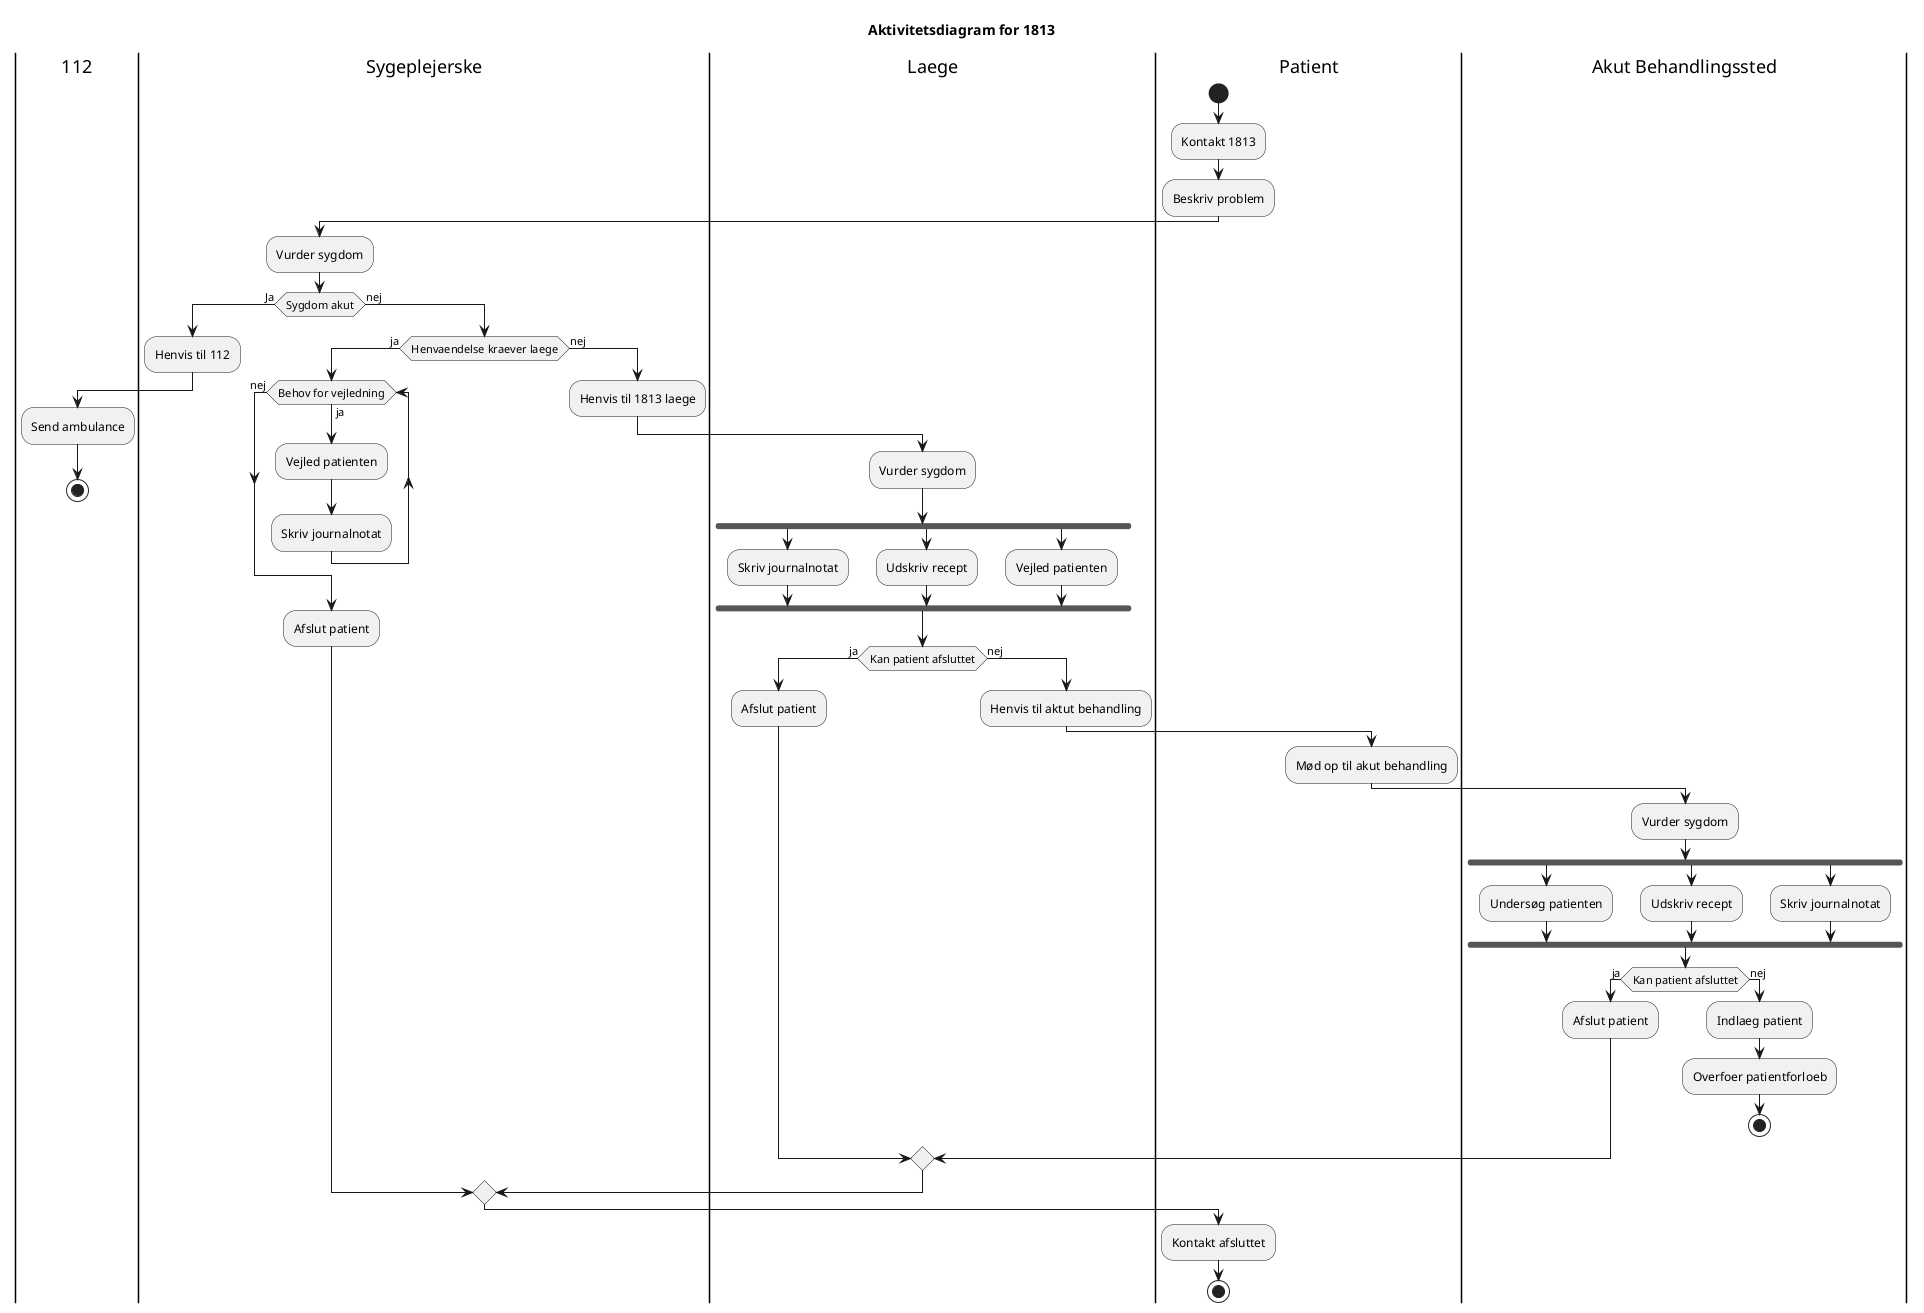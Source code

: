 @startuml
title Aktivitetsdiagram for 1813

|112|
|Sygeplejerske|
|Laege|
|Patient|
|Akut Behandlingssted|

|Patient|
start
:Kontakt 1813;
:Beskriv problem;
|Sygeplejerske|
:Vurder sygdom;
if (Sygdom akut) then (Ja)
    :Henvis til 112;
    |112|
    :Send ambulance;
    stop
    |Sygeplejerske|
else (nej)
    if (Henvaendelse kraever laege) then (ja)
        |Sygeplejerske|
        while (Behov for vejledning) is (ja) 
            :Vejled patienten;
            :Skriv journalnotat;
        endwhile (nej)        
    :Afslut patient;
    else (nej)
        :Henvis til 1813 laege;
        |Laege|
        :Vurder sygdom;
        fork
            :Skriv journalnotat;
        fork again
            :Udskriv recept;
        fork again
            :Vejled patienten;
        end fork
        if (Kan patient afsluttet) then (ja)
            :Afslut patient;
        else (nej)
            :Henvis til aktut behandling;
            |Patient|
                :Mød op til akut behandling;
            |Akut Behandlingssted|
            :Vurder sygdom;
            fork
                :Undersøg patienten;
            fork again
                :Udskriv recept;
            fork again
                :Skriv journalnotat;
            end fork
            if (Kan patient afsluttet) then (ja)
                :Afslut patient;
            else (nej)
                :Indlaeg patient;
                :Overfoer patientforloeb;
                stop
            endif

        endif

    endif
endif

|Patient|
:Kontakt afsluttet;
stop
@enduml
